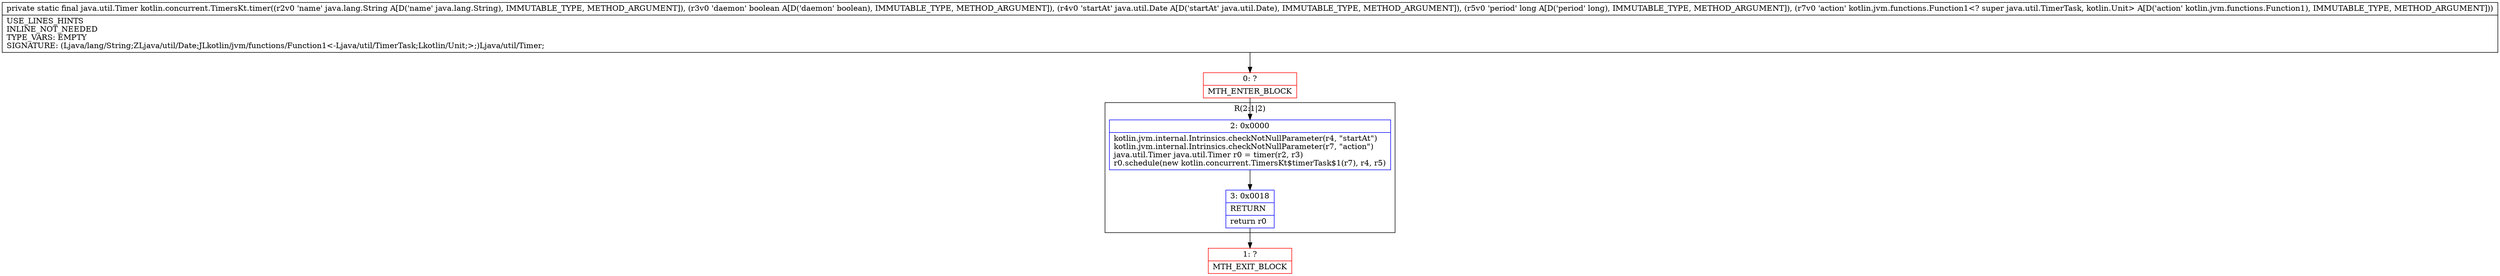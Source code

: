 digraph "CFG forkotlin.concurrent.TimersKt.timer(Ljava\/lang\/String;ZLjava\/util\/Date;JLkotlin\/jvm\/functions\/Function1;)Ljava\/util\/Timer;" {
subgraph cluster_Region_433217358 {
label = "R(2:1|2)";
node [shape=record,color=blue];
Node_2 [shape=record,label="{2\:\ 0x0000|kotlin.jvm.internal.Intrinsics.checkNotNullParameter(r4, \"startAt\")\lkotlin.jvm.internal.Intrinsics.checkNotNullParameter(r7, \"action\")\ljava.util.Timer java.util.Timer r0 = timer(r2, r3)\lr0.schedule(new kotlin.concurrent.TimersKt$timerTask$1(r7), r4, r5)\l}"];
Node_3 [shape=record,label="{3\:\ 0x0018|RETURN\l|return r0\l}"];
}
Node_0 [shape=record,color=red,label="{0\:\ ?|MTH_ENTER_BLOCK\l}"];
Node_1 [shape=record,color=red,label="{1\:\ ?|MTH_EXIT_BLOCK\l}"];
MethodNode[shape=record,label="{private static final java.util.Timer kotlin.concurrent.TimersKt.timer((r2v0 'name' java.lang.String A[D('name' java.lang.String), IMMUTABLE_TYPE, METHOD_ARGUMENT]), (r3v0 'daemon' boolean A[D('daemon' boolean), IMMUTABLE_TYPE, METHOD_ARGUMENT]), (r4v0 'startAt' java.util.Date A[D('startAt' java.util.Date), IMMUTABLE_TYPE, METHOD_ARGUMENT]), (r5v0 'period' long A[D('period' long), IMMUTABLE_TYPE, METHOD_ARGUMENT]), (r7v0 'action' kotlin.jvm.functions.Function1\<? super java.util.TimerTask, kotlin.Unit\> A[D('action' kotlin.jvm.functions.Function1), IMMUTABLE_TYPE, METHOD_ARGUMENT]))  | USE_LINES_HINTS\lINLINE_NOT_NEEDED\lTYPE_VARS: EMPTY\lSIGNATURE: (Ljava\/lang\/String;ZLjava\/util\/Date;JLkotlin\/jvm\/functions\/Function1\<\-Ljava\/util\/TimerTask;Lkotlin\/Unit;\>;)Ljava\/util\/Timer;\l}"];
MethodNode -> Node_0;Node_2 -> Node_3;
Node_3 -> Node_1;
Node_0 -> Node_2;
}

